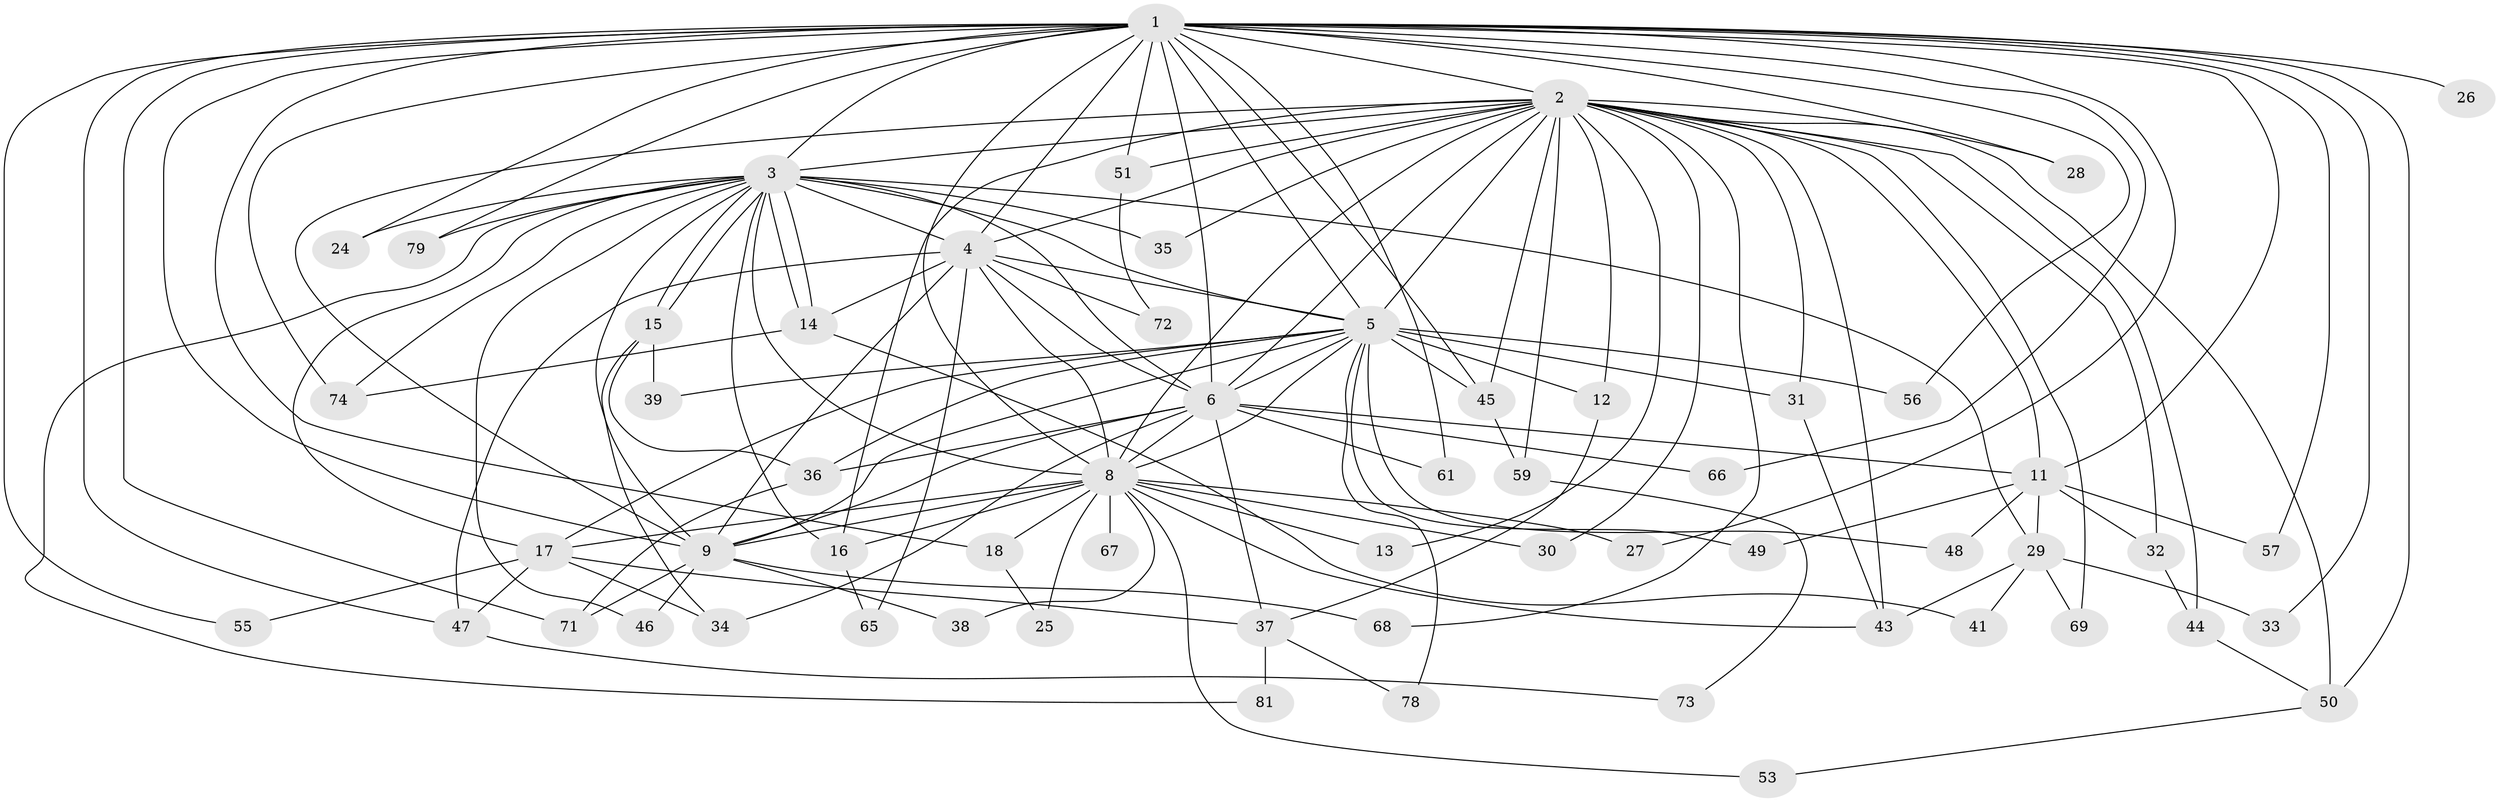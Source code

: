 // Generated by graph-tools (version 1.1) at 2025/23/03/03/25 07:23:47]
// undirected, 60 vertices, 144 edges
graph export_dot {
graph [start="1"]
  node [color=gray90,style=filled];
  1 [super="+7"];
  2 [super="+58"];
  3 [super="+20"];
  4 [super="+23"];
  5 [super="+54"];
  6 [super="+60"];
  8 [super="+10"];
  9 [super="+22"];
  11 [super="+19"];
  12;
  13;
  14 [super="+76"];
  15 [super="+70"];
  16 [super="+21"];
  17 [super="+42"];
  18;
  24;
  25;
  26;
  27;
  28;
  29 [super="+64"];
  30;
  31;
  32;
  33;
  34;
  35;
  36 [super="+75"];
  37 [super="+40"];
  38;
  39;
  41;
  43;
  44 [super="+80"];
  45 [super="+63"];
  46;
  47 [super="+52"];
  48;
  49;
  50 [super="+83"];
  51;
  53;
  55;
  56;
  57;
  59 [super="+62"];
  61;
  65;
  66;
  67;
  68;
  69;
  71 [super="+82"];
  72;
  73;
  74 [super="+77"];
  78;
  79;
  81;
  1 -- 2 [weight=2];
  1 -- 3 [weight=2];
  1 -- 4 [weight=2];
  1 -- 5 [weight=2];
  1 -- 6 [weight=2];
  1 -- 8 [weight=4];
  1 -- 9 [weight=3];
  1 -- 11;
  1 -- 18;
  1 -- 24;
  1 -- 26 [weight=2];
  1 -- 27;
  1 -- 28;
  1 -- 66;
  1 -- 79;
  1 -- 74;
  1 -- 33;
  1 -- 47;
  1 -- 50 [weight=2];
  1 -- 51;
  1 -- 55;
  1 -- 56;
  1 -- 57;
  1 -- 61;
  1 -- 45;
  1 -- 71;
  2 -- 3;
  2 -- 4;
  2 -- 5;
  2 -- 6 [weight=2];
  2 -- 8 [weight=2];
  2 -- 9;
  2 -- 12;
  2 -- 13;
  2 -- 16;
  2 -- 28;
  2 -- 30;
  2 -- 31;
  2 -- 32;
  2 -- 35;
  2 -- 44;
  2 -- 45;
  2 -- 50;
  2 -- 51;
  2 -- 59 [weight=2];
  2 -- 68;
  2 -- 69;
  2 -- 43;
  2 -- 11;
  3 -- 4;
  3 -- 5;
  3 -- 6;
  3 -- 8 [weight=2];
  3 -- 9;
  3 -- 14;
  3 -- 14;
  3 -- 15;
  3 -- 15;
  3 -- 24;
  3 -- 29;
  3 -- 35;
  3 -- 46;
  3 -- 79;
  3 -- 81;
  3 -- 16;
  3 -- 17;
  3 -- 74;
  4 -- 5;
  4 -- 6;
  4 -- 8 [weight=2];
  4 -- 9;
  4 -- 47;
  4 -- 65;
  4 -- 72;
  4 -- 14;
  5 -- 6;
  5 -- 8 [weight=2];
  5 -- 9;
  5 -- 12;
  5 -- 31;
  5 -- 36;
  5 -- 39;
  5 -- 45;
  5 -- 48;
  5 -- 49;
  5 -- 56;
  5 -- 78;
  5 -- 17 [weight=2];
  6 -- 8 [weight=2];
  6 -- 9;
  6 -- 11;
  6 -- 34;
  6 -- 36;
  6 -- 61;
  6 -- 66;
  6 -- 37;
  8 -- 9 [weight=2];
  8 -- 17 [weight=2];
  8 -- 25;
  8 -- 30;
  8 -- 53;
  8 -- 67 [weight=2];
  8 -- 38;
  8 -- 43;
  8 -- 13;
  8 -- 16;
  8 -- 18;
  8 -- 27;
  9 -- 68;
  9 -- 71;
  9 -- 46;
  9 -- 38;
  11 -- 57;
  11 -- 32;
  11 -- 49;
  11 -- 48;
  11 -- 29;
  12 -- 37;
  14 -- 41;
  14 -- 74;
  15 -- 39;
  15 -- 36;
  15 -- 34;
  16 -- 65;
  17 -- 34;
  17 -- 37;
  17 -- 55;
  17 -- 47;
  18 -- 25;
  29 -- 33;
  29 -- 41;
  29 -- 69;
  29 -- 43;
  31 -- 43;
  32 -- 44;
  36 -- 71;
  37 -- 78;
  37 -- 81;
  44 -- 50;
  45 -- 59;
  47 -- 73;
  50 -- 53;
  51 -- 72;
  59 -- 73;
}
